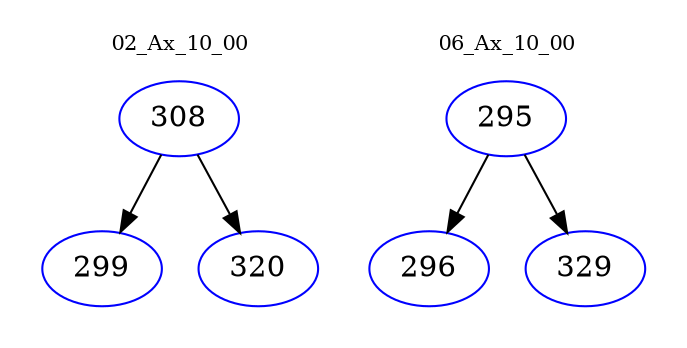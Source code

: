 digraph{
subgraph cluster_0 {
color = white
label = "02_Ax_10_00";
fontsize=10;
T0_308 [label="308", color="blue"]
T0_308 -> T0_299 [color="black"]
T0_299 [label="299", color="blue"]
T0_308 -> T0_320 [color="black"]
T0_320 [label="320", color="blue"]
}
subgraph cluster_1 {
color = white
label = "06_Ax_10_00";
fontsize=10;
T1_295 [label="295", color="blue"]
T1_295 -> T1_296 [color="black"]
T1_296 [label="296", color="blue"]
T1_295 -> T1_329 [color="black"]
T1_329 [label="329", color="blue"]
}
}
